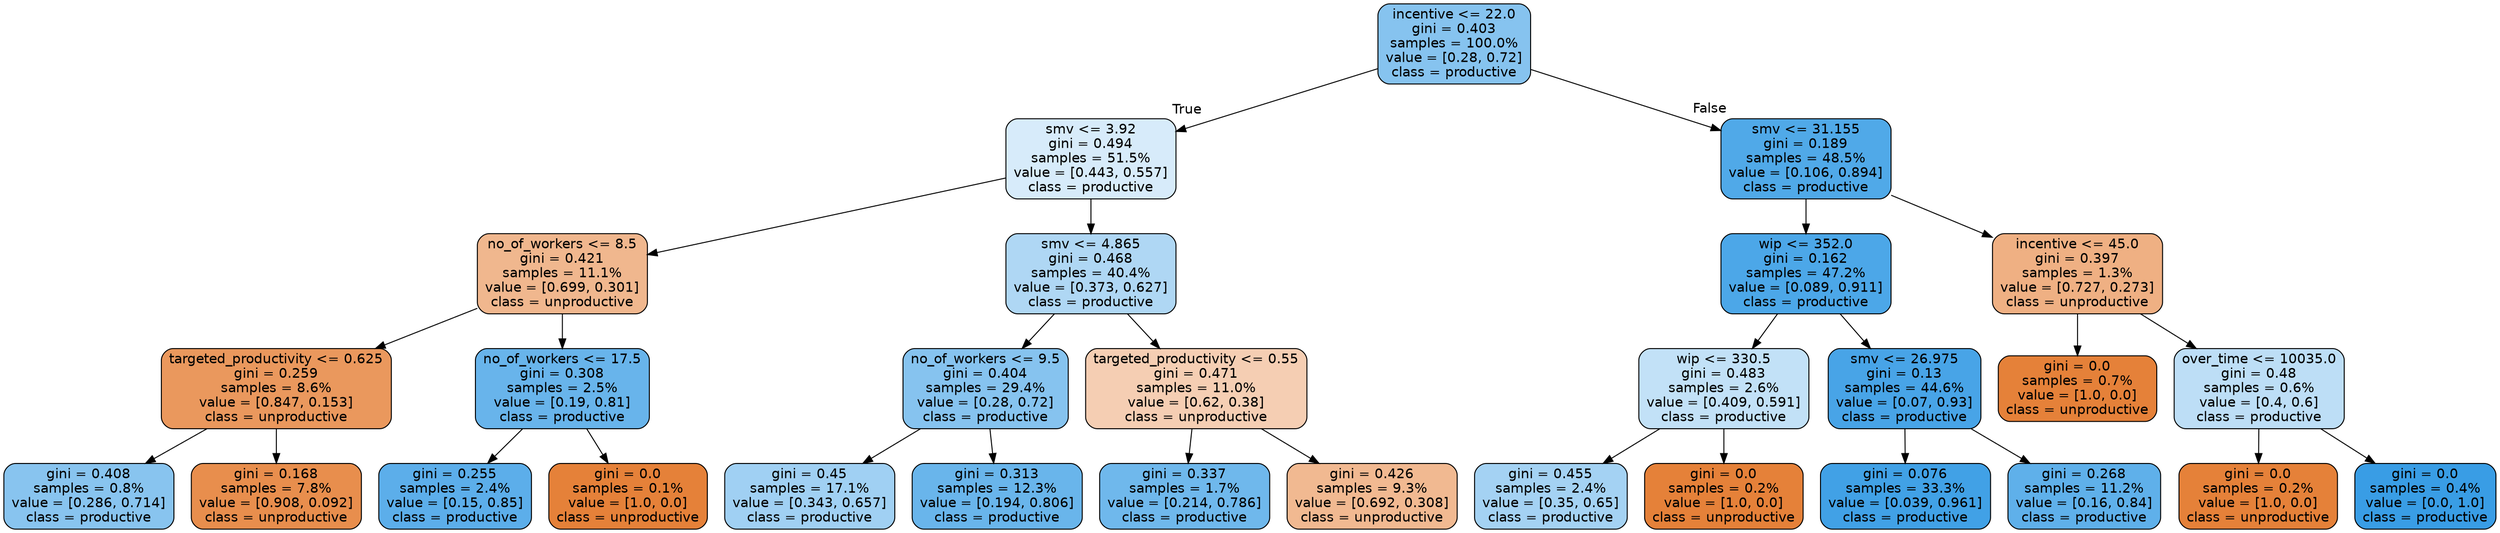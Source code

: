digraph Tree {
node [shape=box, style="filled, rounded", color="black", fontname="helvetica"] ;
edge [fontname="helvetica"] ;
0 [label="incentive <= 22.0\ngini = 0.403\nsamples = 100.0%\nvalue = [0.28, 0.72]\nclass = productive", fillcolor="#86c3ef"] ;
1 [label="smv <= 3.92\ngini = 0.494\nsamples = 51.5%\nvalue = [0.443, 0.557]\nclass = productive", fillcolor="#d7ebfa"] ;
0 -> 1 [labeldistance=2.5, labelangle=45, headlabel="True"] ;
2 [label="no_of_workers <= 8.5\ngini = 0.421\nsamples = 11.1%\nvalue = [0.699, 0.301]\nclass = unproductive", fillcolor="#f0b78e"] ;
1 -> 2 ;
3 [label="targeted_productivity <= 0.625\ngini = 0.259\nsamples = 8.6%\nvalue = [0.847, 0.153]\nclass = unproductive", fillcolor="#ea985d"] ;
2 -> 3 ;
4 [label="gini = 0.408\nsamples = 0.8%\nvalue = [0.286, 0.714]\nclass = productive", fillcolor="#88c4ef"] ;
3 -> 4 ;
5 [label="gini = 0.168\nsamples = 7.8%\nvalue = [0.908, 0.092]\nclass = unproductive", fillcolor="#e88e4d"] ;
3 -> 5 ;
6 [label="no_of_workers <= 17.5\ngini = 0.308\nsamples = 2.5%\nvalue = [0.19, 0.81]\nclass = productive", fillcolor="#68b4eb"] ;
2 -> 6 ;
7 [label="gini = 0.255\nsamples = 2.4%\nvalue = [0.15, 0.85]\nclass = productive", fillcolor="#5caeea"] ;
6 -> 7 ;
8 [label="gini = 0.0\nsamples = 0.1%\nvalue = [1.0, 0.0]\nclass = unproductive", fillcolor="#e58139"] ;
6 -> 8 ;
9 [label="smv <= 4.865\ngini = 0.468\nsamples = 40.4%\nvalue = [0.373, 0.627]\nclass = productive", fillcolor="#afd7f4"] ;
1 -> 9 ;
10 [label="no_of_workers <= 9.5\ngini = 0.404\nsamples = 29.4%\nvalue = [0.28, 0.72]\nclass = productive", fillcolor="#86c3ef"] ;
9 -> 10 ;
11 [label="gini = 0.45\nsamples = 17.1%\nvalue = [0.343, 0.657]\nclass = productive", fillcolor="#a0d0f3"] ;
10 -> 11 ;
12 [label="gini = 0.313\nsamples = 12.3%\nvalue = [0.194, 0.806]\nclass = productive", fillcolor="#69b5eb"] ;
10 -> 12 ;
13 [label="targeted_productivity <= 0.55\ngini = 0.471\nsamples = 11.0%\nvalue = [0.62, 0.38]\nclass = unproductive", fillcolor="#f5ceb3"] ;
9 -> 13 ;
14 [label="gini = 0.337\nsamples = 1.7%\nvalue = [0.214, 0.786]\nclass = productive", fillcolor="#6fb8ec"] ;
13 -> 14 ;
15 [label="gini = 0.426\nsamples = 9.3%\nvalue = [0.692, 0.308]\nclass = unproductive", fillcolor="#f1b991"] ;
13 -> 15 ;
16 [label="smv <= 31.155\ngini = 0.189\nsamples = 48.5%\nvalue = [0.106, 0.894]\nclass = productive", fillcolor="#50a9e8"] ;
0 -> 16 [labeldistance=2.5, labelangle=-45, headlabel="False"] ;
17 [label="wip <= 352.0\ngini = 0.162\nsamples = 47.2%\nvalue = [0.089, 0.911]\nclass = productive", fillcolor="#4ca7e8"] ;
16 -> 17 ;
18 [label="wip <= 330.5\ngini = 0.483\nsamples = 2.6%\nvalue = [0.409, 0.591]\nclass = productive", fillcolor="#c2e1f7"] ;
17 -> 18 ;
19 [label="gini = 0.455\nsamples = 2.4%\nvalue = [0.35, 0.65]\nclass = productive", fillcolor="#a4d2f3"] ;
18 -> 19 ;
20 [label="gini = 0.0\nsamples = 0.2%\nvalue = [1.0, 0.0]\nclass = unproductive", fillcolor="#e58139"] ;
18 -> 20 ;
21 [label="smv <= 26.975\ngini = 0.13\nsamples = 44.6%\nvalue = [0.07, 0.93]\nclass = productive", fillcolor="#48a4e7"] ;
17 -> 21 ;
22 [label="gini = 0.076\nsamples = 33.3%\nvalue = [0.039, 0.961]\nclass = productive", fillcolor="#41a1e6"] ;
21 -> 22 ;
23 [label="gini = 0.268\nsamples = 11.2%\nvalue = [0.16, 0.84]\nclass = productive", fillcolor="#5fb0ea"] ;
21 -> 23 ;
24 [label="incentive <= 45.0\ngini = 0.397\nsamples = 1.3%\nvalue = [0.727, 0.273]\nclass = unproductive", fillcolor="#efb083"] ;
16 -> 24 ;
25 [label="gini = 0.0\nsamples = 0.7%\nvalue = [1.0, 0.0]\nclass = unproductive", fillcolor="#e58139"] ;
24 -> 25 ;
26 [label="over_time <= 10035.0\ngini = 0.48\nsamples = 0.6%\nvalue = [0.4, 0.6]\nclass = productive", fillcolor="#bddef6"] ;
24 -> 26 ;
27 [label="gini = 0.0\nsamples = 0.2%\nvalue = [1.0, 0.0]\nclass = unproductive", fillcolor="#e58139"] ;
26 -> 27 ;
28 [label="gini = 0.0\nsamples = 0.4%\nvalue = [0.0, 1.0]\nclass = productive", fillcolor="#399de5"] ;
26 -> 28 ;
}
